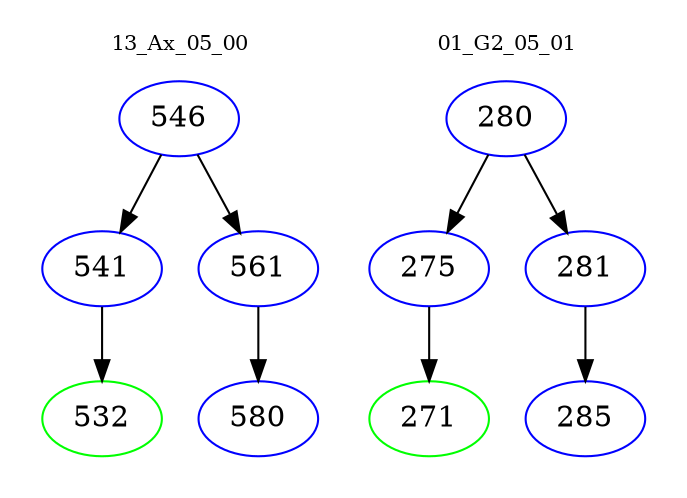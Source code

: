 digraph{
subgraph cluster_0 {
color = white
label = "13_Ax_05_00";
fontsize=10;
T0_546 [label="546", color="blue"]
T0_546 -> T0_541 [color="black"]
T0_541 [label="541", color="blue"]
T0_541 -> T0_532 [color="black"]
T0_532 [label="532", color="green"]
T0_546 -> T0_561 [color="black"]
T0_561 [label="561", color="blue"]
T0_561 -> T0_580 [color="black"]
T0_580 [label="580", color="blue"]
}
subgraph cluster_1 {
color = white
label = "01_G2_05_01";
fontsize=10;
T1_280 [label="280", color="blue"]
T1_280 -> T1_275 [color="black"]
T1_275 [label="275", color="blue"]
T1_275 -> T1_271 [color="black"]
T1_271 [label="271", color="green"]
T1_280 -> T1_281 [color="black"]
T1_281 [label="281", color="blue"]
T1_281 -> T1_285 [color="black"]
T1_285 [label="285", color="blue"]
}
}
